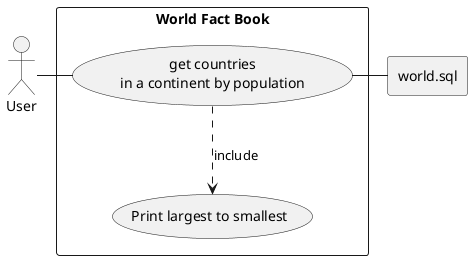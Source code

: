 @startuml

actor user as "User"

rectangle world.sql

rectangle "World Fact Book" {
    usecase UC4 as "get countries
    in a continent by population"

    usecase UCa as "Print largest to smallest"

    user     - UC4
    UC4 ..> UCa : include
    UC4 - world.sql
}

@enduml